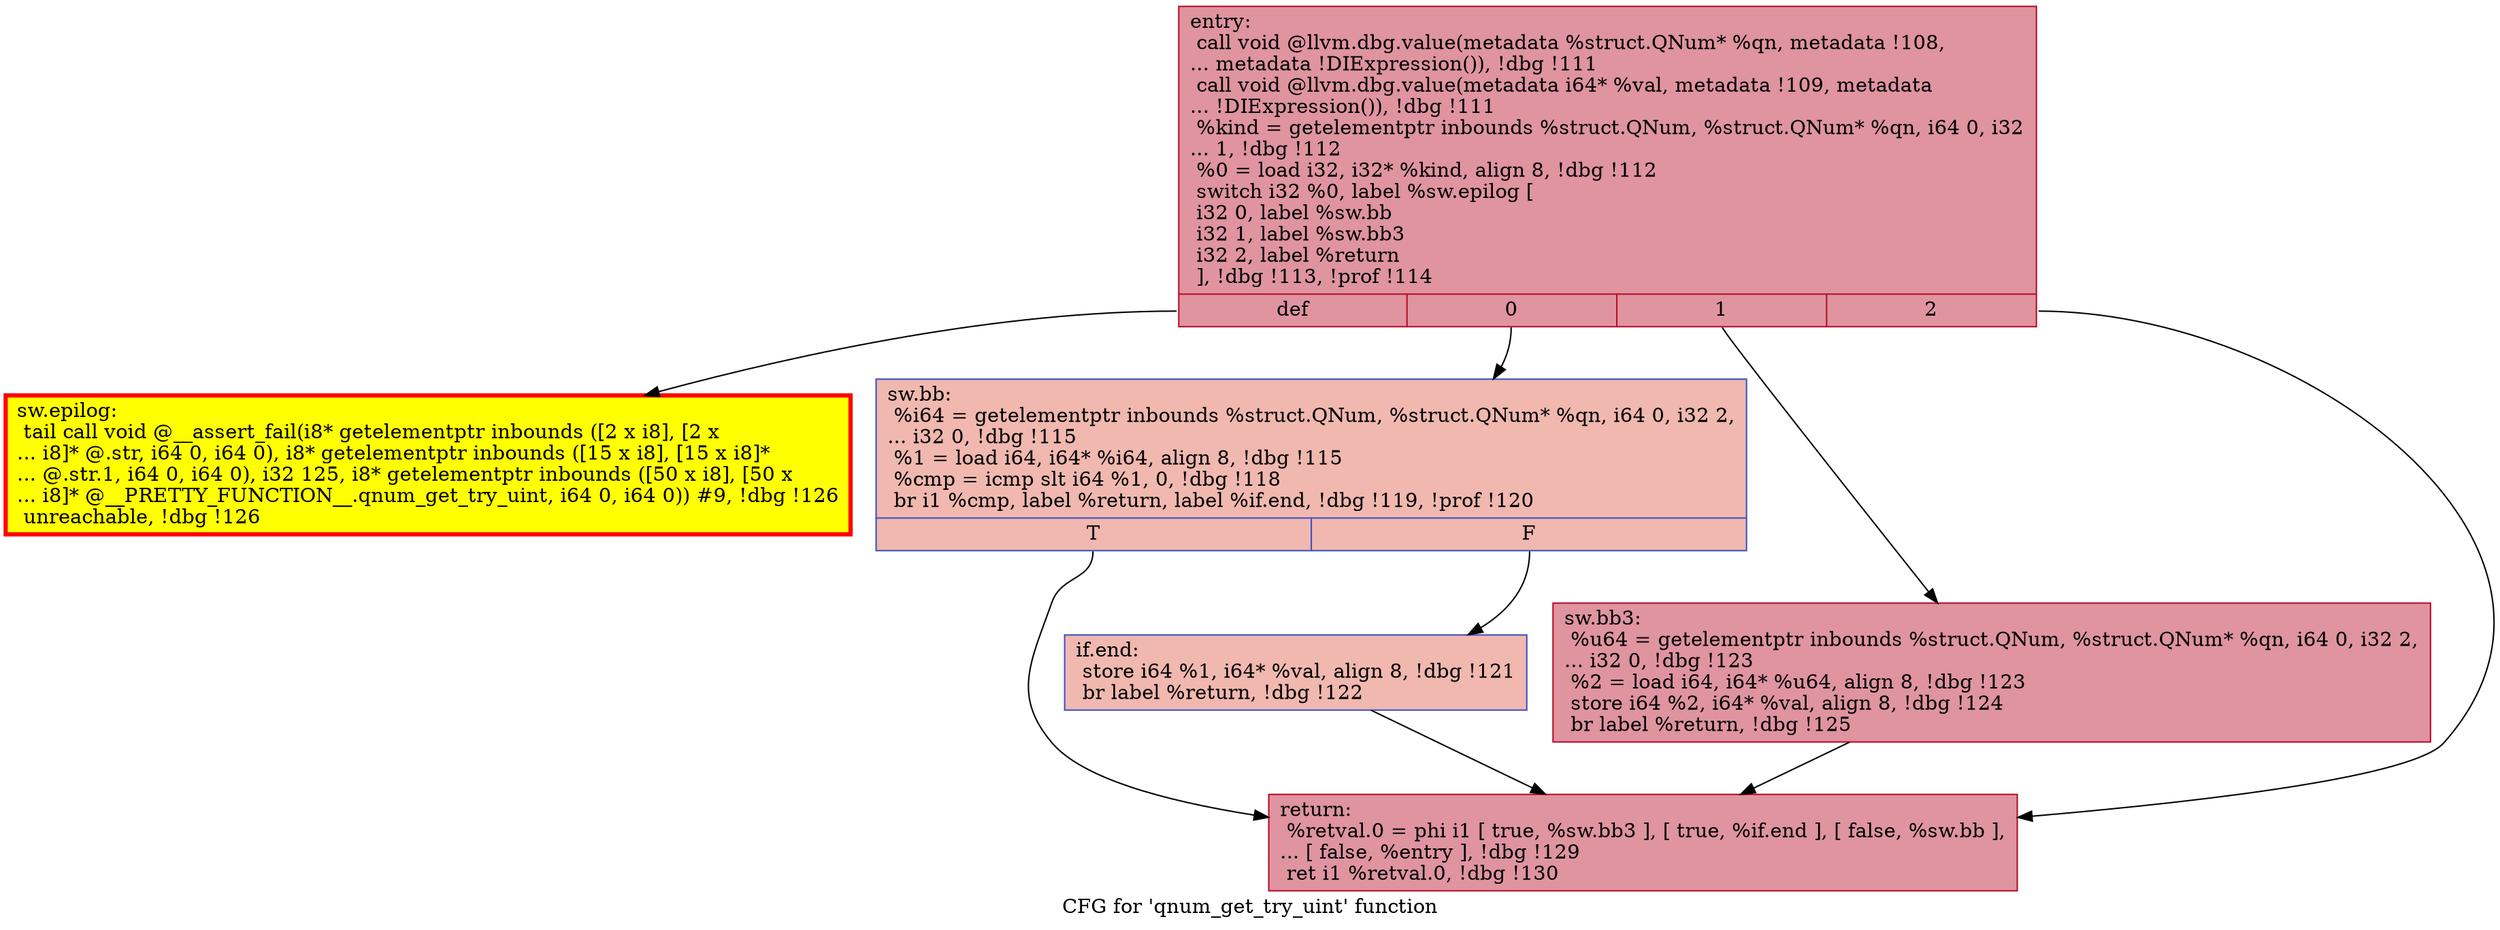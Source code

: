 digraph "CFG for 'qnum_get_try_uint' function" {
	label="CFG for 'qnum_get_try_uint' function";

	Node0x55dc935ff1d0 [shape=record,color="#b70d28ff", style=filled, fillcolor="#b70d2870",label="{entry:\l  call void @llvm.dbg.value(metadata %struct.QNum* %qn, metadata !108,\l... metadata !DIExpression()), !dbg !111\l  call void @llvm.dbg.value(metadata i64* %val, metadata !109, metadata\l... !DIExpression()), !dbg !111\l  %kind = getelementptr inbounds %struct.QNum, %struct.QNum* %qn, i64 0, i32\l... 1, !dbg !112\l  %0 = load i32, i32* %kind, align 8, !dbg !112\l  switch i32 %0, label %sw.epilog [\l    i32 0, label %sw.bb\l    i32 1, label %sw.bb3\l    i32 2, label %return\l  ], !dbg !113, !prof !114\l|{<s0>def|<s1>0|<s2>1|<s3>2}}"];
	Node0x55dc935ff1d0:s0 -> Node0x55dc936047e0;
	Node0x55dc935ff1d0:s1 -> Node0x55dc936068a0;
	Node0x55dc935ff1d0:s2 -> Node0x55dc93607880;
	Node0x55dc935ff1d0:s3 -> Node0x55dc93603f20;
	Node0x55dc936068a0 [shape=record,color="#3d50c3ff", style=filled, fillcolor="#dc5d4a70",label="{sw.bb:                                            \l  %i64 = getelementptr inbounds %struct.QNum, %struct.QNum* %qn, i64 0, i32 2,\l... i32 0, !dbg !115\l  %1 = load i64, i64* %i64, align 8, !dbg !115\l  %cmp = icmp slt i64 %1, 0, !dbg !118\l  br i1 %cmp, label %return, label %if.end, !dbg !119, !prof !120\l|{<s0>T|<s1>F}}"];
	Node0x55dc936068a0:s0 -> Node0x55dc93603f20;
	Node0x55dc936068a0:s1 -> Node0x55dc936069e0;
	Node0x55dc936069e0 [shape=record,color="#3d50c3ff", style=filled, fillcolor="#dc5d4a70",label="{if.end:                                           \l  store i64 %1, i64* %val, align 8, !dbg !121\l  br label %return, !dbg !122\l}"];
	Node0x55dc936069e0 -> Node0x55dc93603f20;
	Node0x55dc93607880 [shape=record,color="#b70d28ff", style=filled, fillcolor="#b70d2870",label="{sw.bb3:                                           \l  %u64 = getelementptr inbounds %struct.QNum, %struct.QNum* %qn, i64 0, i32 2,\l... i32 0, !dbg !123\l  %2 = load i64, i64* %u64, align 8, !dbg !123\l  store i64 %2, i64* %val, align 8, !dbg !124\l  br label %return, !dbg !125\l}"];
	Node0x55dc93607880 -> Node0x55dc93603f20;
	Node0x55dc936047e0 [shape=record,penwidth=3.0, style="filled", color="red", fillcolor="yellow",label="{sw.epilog:                                        \l  tail call void @__assert_fail(i8* getelementptr inbounds ([2 x i8], [2 x\l... i8]* @.str, i64 0, i64 0), i8* getelementptr inbounds ([15 x i8], [15 x i8]*\l... @.str.1, i64 0, i64 0), i32 125, i8* getelementptr inbounds ([50 x i8], [50 x\l... i8]* @__PRETTY_FUNCTION__.qnum_get_try_uint, i64 0, i64 0)) #9, !dbg !126\l  unreachable, !dbg !126\l}"];
	Node0x55dc93603f20 [shape=record,color="#b70d28ff", style=filled, fillcolor="#b70d2870",label="{return:                                           \l  %retval.0 = phi i1 [ true, %sw.bb3 ], [ true, %if.end ], [ false, %sw.bb ],\l... [ false, %entry ], !dbg !129\l  ret i1 %retval.0, !dbg !130\l}"];
}
